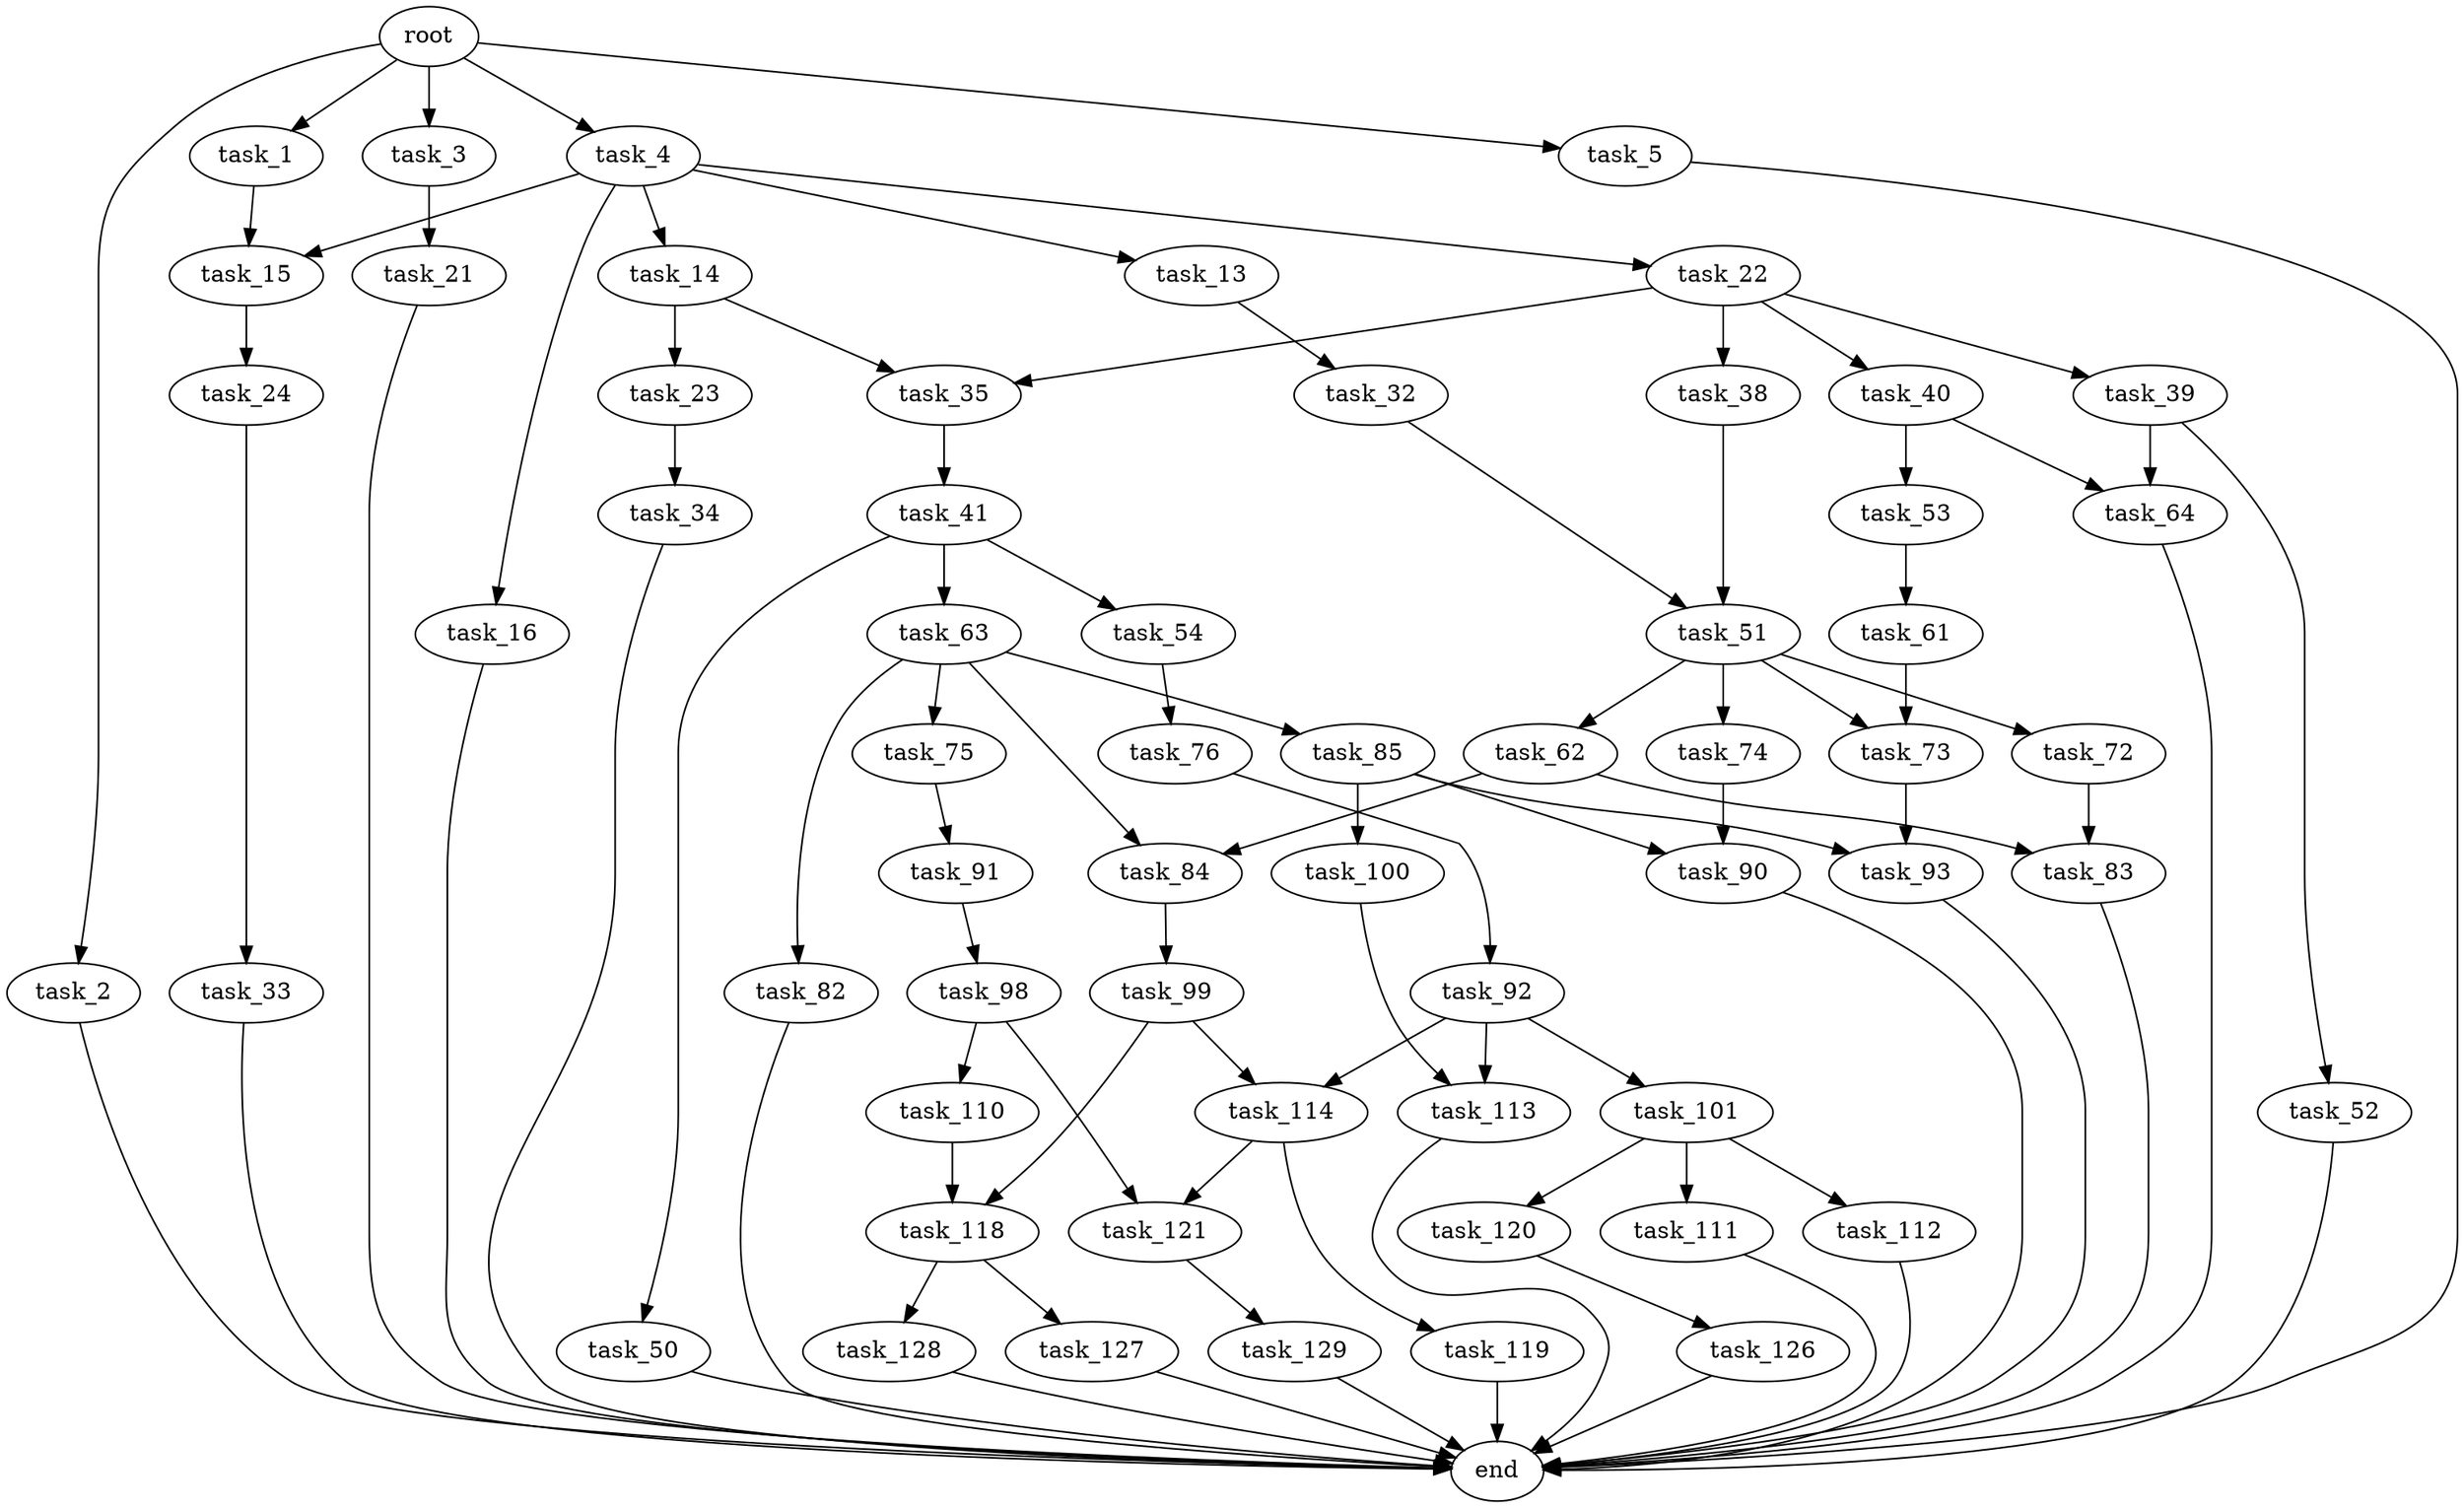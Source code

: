 digraph G {
  root [size="0.000000"];
  task_1 [size="2204809842.000000"];
  task_2 [size="125204044096.000000"];
  task_3 [size="24078325504.000000"];
  task_4 [size="6012532771.000000"];
  task_5 [size="262228382150.000000"];
  task_13 [size="1073741824000.000000"];
  task_14 [size="28991029248.000000"];
  task_15 [size="1073741824000.000000"];
  task_16 [size="2971052070.000000"];
  task_21 [size="14938743716.000000"];
  task_22 [size="68719476736.000000"];
  task_23 [size="323704927422.000000"];
  task_24 [size="24275454781.000000"];
  task_32 [size="782757789696.000000"];
  task_33 [size="320597381739.000000"];
  task_34 [size="771435032.000000"];
  task_35 [size="364874544617.000000"];
  task_38 [size="134217728000.000000"];
  task_39 [size="68719476736.000000"];
  task_40 [size="9919513110.000000"];
  task_41 [size="12872716414.000000"];
  task_50 [size="37800713236.000000"];
  task_51 [size="60548439811.000000"];
  task_52 [size="148591162703.000000"];
  task_53 [size="13708321159.000000"];
  task_54 [size="702160351530.000000"];
  task_61 [size="782757789696.000000"];
  task_62 [size="424411101813.000000"];
  task_63 [size="63786879307.000000"];
  task_64 [size="204591765005.000000"];
  task_72 [size="6008265257.000000"];
  task_73 [size="154076817587.000000"];
  task_74 [size="549755813888.000000"];
  task_75 [size="1073741824000.000000"];
  task_76 [size="368293445632.000000"];
  task_82 [size="6946877905.000000"];
  task_83 [size="644548250154.000000"];
  task_84 [size="496184773640.000000"];
  task_85 [size="661663435165.000000"];
  task_90 [size="7593901867.000000"];
  task_91 [size="43419243848.000000"];
  task_92 [size="396582023505.000000"];
  task_93 [size="8589934592.000000"];
  task_98 [size="17148397122.000000"];
  task_99 [size="1666029139.000000"];
  task_100 [size="1165069199357.000000"];
  task_101 [size="37509771033.000000"];
  task_110 [size="6524273662.000000"];
  task_111 [size="215688736784.000000"];
  task_112 [size="26103400713.000000"];
  task_113 [size="27815084645.000000"];
  task_114 [size="15565944788.000000"];
  task_118 [size="179135474237.000000"];
  task_119 [size="16042523071.000000"];
  task_120 [size="14466595274.000000"];
  task_121 [size="7511663515.000000"];
  task_126 [size="29002683476.000000"];
  task_127 [size="28991029248.000000"];
  task_128 [size="1073741824000.000000"];
  task_129 [size="368293445632.000000"];
  end [size="0.000000"];

  root -> task_1 [size="1.000000"];
  root -> task_2 [size="1.000000"];
  root -> task_3 [size="1.000000"];
  root -> task_4 [size="1.000000"];
  root -> task_5 [size="1.000000"];
  task_1 -> task_15 [size="209715200.000000"];
  task_2 -> end [size="1.000000"];
  task_3 -> task_21 [size="33554432.000000"];
  task_4 -> task_13 [size="209715200.000000"];
  task_4 -> task_14 [size="209715200.000000"];
  task_4 -> task_15 [size="209715200.000000"];
  task_4 -> task_16 [size="209715200.000000"];
  task_4 -> task_22 [size="209715200.000000"];
  task_5 -> end [size="1.000000"];
  task_13 -> task_32 [size="838860800.000000"];
  task_14 -> task_23 [size="75497472.000000"];
  task_14 -> task_35 [size="75497472.000000"];
  task_15 -> task_24 [size="838860800.000000"];
  task_16 -> end [size="1.000000"];
  task_21 -> end [size="1.000000"];
  task_22 -> task_35 [size="134217728.000000"];
  task_22 -> task_38 [size="134217728.000000"];
  task_22 -> task_39 [size="134217728.000000"];
  task_22 -> task_40 [size="134217728.000000"];
  task_23 -> task_34 [size="679477248.000000"];
  task_24 -> task_33 [size="411041792.000000"];
  task_32 -> task_51 [size="679477248.000000"];
  task_33 -> end [size="1.000000"];
  task_34 -> end [size="1.000000"];
  task_35 -> task_41 [size="536870912.000000"];
  task_38 -> task_51 [size="209715200.000000"];
  task_39 -> task_52 [size="134217728.000000"];
  task_39 -> task_64 [size="134217728.000000"];
  task_40 -> task_53 [size="411041792.000000"];
  task_40 -> task_64 [size="411041792.000000"];
  task_41 -> task_50 [size="209715200.000000"];
  task_41 -> task_54 [size="209715200.000000"];
  task_41 -> task_63 [size="209715200.000000"];
  task_50 -> end [size="1.000000"];
  task_51 -> task_62 [size="209715200.000000"];
  task_51 -> task_72 [size="209715200.000000"];
  task_51 -> task_73 [size="209715200.000000"];
  task_51 -> task_74 [size="209715200.000000"];
  task_52 -> end [size="1.000000"];
  task_53 -> task_61 [size="679477248.000000"];
  task_54 -> task_76 [size="536870912.000000"];
  task_61 -> task_73 [size="679477248.000000"];
  task_62 -> task_83 [size="411041792.000000"];
  task_62 -> task_84 [size="411041792.000000"];
  task_63 -> task_75 [size="75497472.000000"];
  task_63 -> task_82 [size="75497472.000000"];
  task_63 -> task_84 [size="75497472.000000"];
  task_63 -> task_85 [size="75497472.000000"];
  task_64 -> end [size="1.000000"];
  task_72 -> task_83 [size="209715200.000000"];
  task_73 -> task_93 [size="134217728.000000"];
  task_74 -> task_90 [size="536870912.000000"];
  task_75 -> task_91 [size="838860800.000000"];
  task_76 -> task_92 [size="411041792.000000"];
  task_82 -> end [size="1.000000"];
  task_83 -> end [size="1.000000"];
  task_84 -> task_99 [size="411041792.000000"];
  task_85 -> task_90 [size="679477248.000000"];
  task_85 -> task_93 [size="679477248.000000"];
  task_85 -> task_100 [size="679477248.000000"];
  task_90 -> end [size="1.000000"];
  task_91 -> task_98 [size="838860800.000000"];
  task_92 -> task_101 [size="679477248.000000"];
  task_92 -> task_113 [size="679477248.000000"];
  task_92 -> task_114 [size="679477248.000000"];
  task_93 -> end [size="1.000000"];
  task_98 -> task_110 [size="33554432.000000"];
  task_98 -> task_121 [size="33554432.000000"];
  task_99 -> task_114 [size="33554432.000000"];
  task_99 -> task_118 [size="33554432.000000"];
  task_100 -> task_113 [size="838860800.000000"];
  task_101 -> task_111 [size="838860800.000000"];
  task_101 -> task_112 [size="838860800.000000"];
  task_101 -> task_120 [size="838860800.000000"];
  task_110 -> task_118 [size="411041792.000000"];
  task_111 -> end [size="1.000000"];
  task_112 -> end [size="1.000000"];
  task_113 -> end [size="1.000000"];
  task_114 -> task_119 [size="536870912.000000"];
  task_114 -> task_121 [size="536870912.000000"];
  task_118 -> task_127 [size="134217728.000000"];
  task_118 -> task_128 [size="134217728.000000"];
  task_119 -> end [size="1.000000"];
  task_120 -> task_126 [size="411041792.000000"];
  task_121 -> task_129 [size="301989888.000000"];
  task_126 -> end [size="1.000000"];
  task_127 -> end [size="1.000000"];
  task_128 -> end [size="1.000000"];
  task_129 -> end [size="1.000000"];
}
